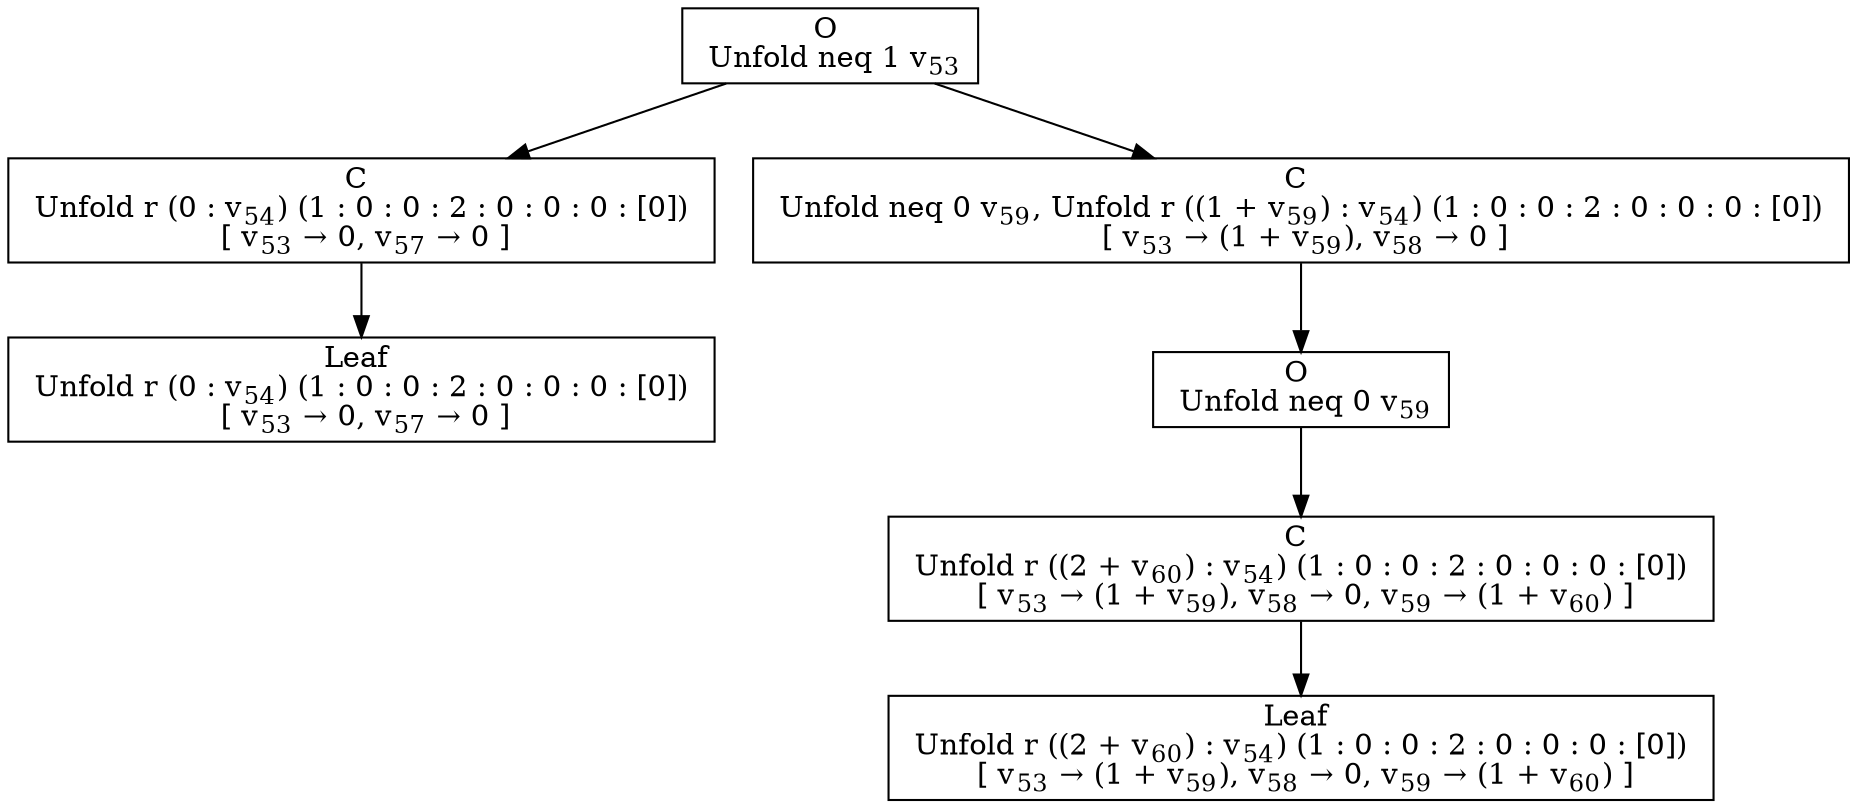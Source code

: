 digraph {
    graph [rankdir=TB
          ,bgcolor=transparent];
    node [shape=box
         ,fillcolor=white
         ,style=filled];
    0 [label=<O <BR/> Unfold neq 1 v<SUB>53</SUB>>];
    1 [label=<C <BR/> Unfold r (0 : v<SUB>54</SUB>) (1 : 0 : 0 : 2 : 0 : 0 : 0 : [0]) <BR/>  [ v<SUB>53</SUB> &rarr; 0, v<SUB>57</SUB> &rarr; 0 ] >];
    2 [label=<C <BR/> Unfold neq 0 v<SUB>59</SUB>, Unfold r ((1 + v<SUB>59</SUB>) : v<SUB>54</SUB>) (1 : 0 : 0 : 2 : 0 : 0 : 0 : [0]) <BR/>  [ v<SUB>53</SUB> &rarr; (1 + v<SUB>59</SUB>), v<SUB>58</SUB> &rarr; 0 ] >];
    3 [label=<Leaf <BR/> Unfold r (0 : v<SUB>54</SUB>) (1 : 0 : 0 : 2 : 0 : 0 : 0 : [0]) <BR/>  [ v<SUB>53</SUB> &rarr; 0, v<SUB>57</SUB> &rarr; 0 ] >];
    4 [label=<O <BR/> Unfold neq 0 v<SUB>59</SUB>>];
    5 [label=<C <BR/> Unfold r ((2 + v<SUB>60</SUB>) : v<SUB>54</SUB>) (1 : 0 : 0 : 2 : 0 : 0 : 0 : [0]) <BR/>  [ v<SUB>53</SUB> &rarr; (1 + v<SUB>59</SUB>), v<SUB>58</SUB> &rarr; 0, v<SUB>59</SUB> &rarr; (1 + v<SUB>60</SUB>) ] >];
    6 [label=<Leaf <BR/> Unfold r ((2 + v<SUB>60</SUB>) : v<SUB>54</SUB>) (1 : 0 : 0 : 2 : 0 : 0 : 0 : [0]) <BR/>  [ v<SUB>53</SUB> &rarr; (1 + v<SUB>59</SUB>), v<SUB>58</SUB> &rarr; 0, v<SUB>59</SUB> &rarr; (1 + v<SUB>60</SUB>) ] >];
    0 -> 1 [label=""];
    0 -> 2 [label=""];
    1 -> 3 [label=""];
    2 -> 4 [label=""];
    4 -> 5 [label=""];
    5 -> 6 [label=""];
}